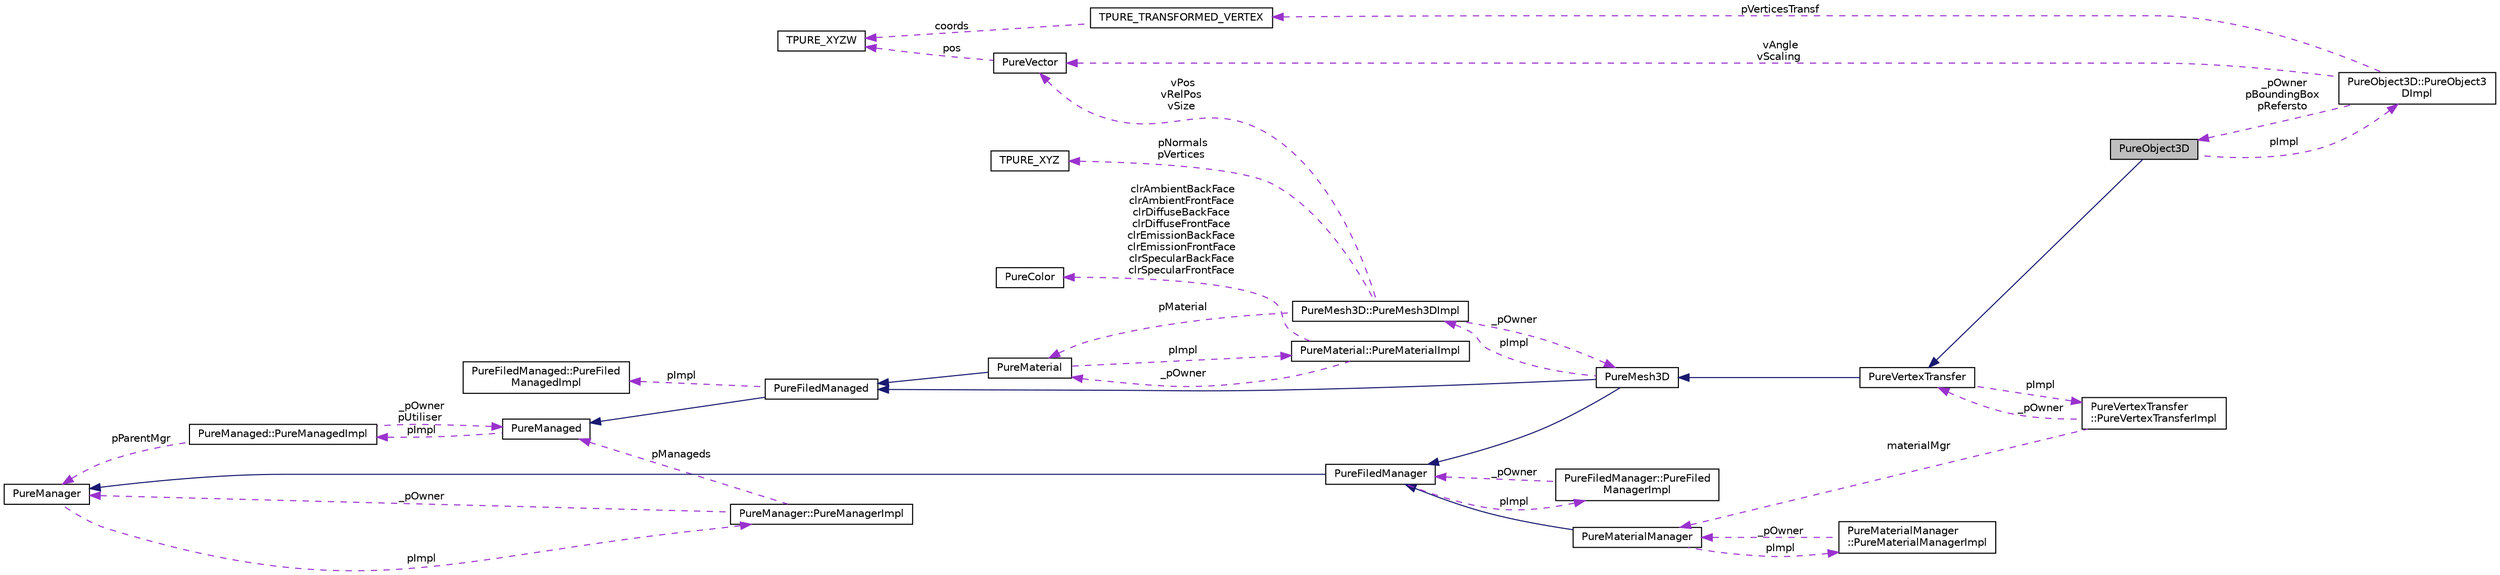 digraph "PureObject3D"
{
 // LATEX_PDF_SIZE
  edge [fontname="Helvetica",fontsize="10",labelfontname="Helvetica",labelfontsize="10"];
  node [fontname="Helvetica",fontsize="10",shape=record];
  rankdir="LR";
  Node1 [label="PureObject3D",height=0.2,width=0.4,color="black", fillcolor="grey75", style="filled", fontcolor="black",tooltip="3D object class."];
  Node2 -> Node1 [dir="back",color="midnightblue",fontsize="10",style="solid",fontname="Helvetica"];
  Node2 [label="PureVertexTransfer",height=0.2,width=0.4,color="black", fillcolor="white", style="filled",URL="$class_pure_vertex_transfer.html",tooltip="VertexTransfer class extends Mesh3D by providing ways to transfer vertices of the mesh over the verte..."];
  Node3 -> Node2 [dir="back",color="midnightblue",fontsize="10",style="solid",fontname="Helvetica"];
  Node3 [label="PureMesh3D",height=0.2,width=0.4,color="black", fillcolor="white", style="filled",URL="$class_pure_mesh3_d.html",tooltip="3D Mesh class."];
  Node4 -> Node3 [dir="back",color="midnightblue",fontsize="10",style="solid",fontname="Helvetica"];
  Node4 [label="PureFiledManaged",height=0.2,width=0.4,color="black", fillcolor="white", style="filled",URL="$class_pure_filed_managed.html",tooltip="Managed loaded from / saved to a file."];
  Node5 -> Node4 [dir="back",color="midnightblue",fontsize="10",style="solid",fontname="Helvetica"];
  Node5 [label="PureManaged",height=0.2,width=0.4,color="black", fillcolor="white", style="filled",URL="$class_pure_managed.html",tooltip="Ancestor class for managed classes."];
  Node6 -> Node5 [dir="back",color="darkorchid3",fontsize="10",style="dashed",label=" pImpl" ,fontname="Helvetica"];
  Node6 [label="PureManaged::PureManagedImpl",height=0.2,width=0.4,color="black", fillcolor="white", style="filled",URL="$class_pure_managed_1_1_pure_managed_impl.html",tooltip=" "];
  Node5 -> Node6 [dir="back",color="darkorchid3",fontsize="10",style="dashed",label=" _pOwner\npUtiliser" ,fontname="Helvetica"];
  Node7 -> Node6 [dir="back",color="darkorchid3",fontsize="10",style="dashed",label=" pParentMgr" ,fontname="Helvetica"];
  Node7 [label="PureManager",height=0.2,width=0.4,color="black", fillcolor="white", style="filled",URL="$class_pure_manager.html",tooltip="Ancestor class for manager classes."];
  Node8 -> Node7 [dir="back",color="darkorchid3",fontsize="10",style="dashed",label=" pImpl" ,fontname="Helvetica"];
  Node8 [label="PureManager::PureManagerImpl",height=0.2,width=0.4,color="black", fillcolor="white", style="filled",URL="$class_pure_manager_1_1_pure_manager_impl.html",tooltip=" "];
  Node7 -> Node8 [dir="back",color="darkorchid3",fontsize="10",style="dashed",label=" _pOwner" ,fontname="Helvetica"];
  Node5 -> Node8 [dir="back",color="darkorchid3",fontsize="10",style="dashed",label=" pManageds" ,fontname="Helvetica"];
  Node9 -> Node4 [dir="back",color="darkorchid3",fontsize="10",style="dashed",label=" pImpl" ,fontname="Helvetica"];
  Node9 [label="PureFiledManaged::PureFiled\lManagedImpl",height=0.2,width=0.4,color="black", fillcolor="white", style="filled",URL="$class_pure_filed_managed_1_1_pure_filed_managed_impl.html",tooltip="Managed loaded from / saved to a file."];
  Node10 -> Node3 [dir="back",color="midnightblue",fontsize="10",style="solid",fontname="Helvetica"];
  Node10 [label="PureFiledManager",height=0.2,width=0.4,color="black", fillcolor="white", style="filled",URL="$class_pure_filed_manager.html",tooltip="Manager loading from / saving to a file."];
  Node7 -> Node10 [dir="back",color="midnightblue",fontsize="10",style="solid",fontname="Helvetica"];
  Node11 -> Node10 [dir="back",color="darkorchid3",fontsize="10",style="dashed",label=" pImpl" ,fontname="Helvetica"];
  Node11 [label="PureFiledManager::PureFiled\lManagerImpl",height=0.2,width=0.4,color="black", fillcolor="white", style="filled",URL="$class_pure_filed_manager_1_1_pure_filed_manager_impl.html",tooltip=" "];
  Node10 -> Node11 [dir="back",color="darkorchid3",fontsize="10",style="dashed",label=" _pOwner" ,fontname="Helvetica"];
  Node12 -> Node3 [dir="back",color="darkorchid3",fontsize="10",style="dashed",label=" pImpl" ,fontname="Helvetica"];
  Node12 [label="PureMesh3D::PureMesh3DImpl",height=0.2,width=0.4,color="black", fillcolor="white", style="filled",URL="$class_pure_mesh3_d_1_1_pure_mesh3_d_impl.html",tooltip=" "];
  Node13 -> Node12 [dir="back",color="darkorchid3",fontsize="10",style="dashed",label=" pNormals\npVertices" ,fontname="Helvetica"];
  Node13 [label="TPURE_XYZ",height=0.2,width=0.4,color="black", fillcolor="white", style="filled",URL="$struct_t_p_u_r_e___x_y_z.html",tooltip="3D space coordinate."];
  Node14 -> Node12 [dir="back",color="darkorchid3",fontsize="10",style="dashed",label=" vPos\nvRelPos\nvSize" ,fontname="Helvetica"];
  Node14 [label="PureVector",height=0.2,width=0.4,color="black", fillcolor="white", style="filled",URL="$class_pure_vector.html",tooltip="Pure 3D-vector class."];
  Node15 -> Node14 [dir="back",color="darkorchid3",fontsize="10",style="dashed",label=" pos" ,fontname="Helvetica"];
  Node15 [label="TPURE_XYZW",height=0.2,width=0.4,color="black", fillcolor="white", style="filled",URL="$struct_t_p_u_r_e___x_y_z_w.html",tooltip="4D coordinate."];
  Node3 -> Node12 [dir="back",color="darkorchid3",fontsize="10",style="dashed",label=" _pOwner" ,fontname="Helvetica"];
  Node16 -> Node12 [dir="back",color="darkorchid3",fontsize="10",style="dashed",label=" pMaterial" ,fontname="Helvetica"];
  Node16 [label="PureMaterial",height=0.2,width=0.4,color="black", fillcolor="white", style="filled",URL="$class_pure_material.html",tooltip="Material class."];
  Node4 -> Node16 [dir="back",color="midnightblue",fontsize="10",style="solid",fontname="Helvetica"];
  Node17 -> Node16 [dir="back",color="darkorchid3",fontsize="10",style="dashed",label=" pImpl" ,fontname="Helvetica"];
  Node17 [label="PureMaterial::PureMaterialImpl",height=0.2,width=0.4,color="black", fillcolor="white", style="filled",URL="$class_pure_material_1_1_pure_material_impl.html",tooltip=" "];
  Node16 -> Node17 [dir="back",color="darkorchid3",fontsize="10",style="dashed",label=" _pOwner" ,fontname="Helvetica"];
  Node18 -> Node17 [dir="back",color="darkorchid3",fontsize="10",style="dashed",label=" clrAmbientBackFace\nclrAmbientFrontFace\nclrDiffuseBackFace\nclrDiffuseFrontFace\nclrEmissionBackFace\nclrEmissionFrontFace\nclrSpecularBackFace\nclrSpecularFrontFace" ,fontname="Helvetica"];
  Node18 [label="PureColor",height=0.2,width=0.4,color="black", fillcolor="white", style="filled",URL="$class_pure_color.html",tooltip="Pure color class."];
  Node19 -> Node2 [dir="back",color="darkorchid3",fontsize="10",style="dashed",label=" pImpl" ,fontname="Helvetica"];
  Node19 [label="PureVertexTransfer\l::PureVertexTransferImpl",height=0.2,width=0.4,color="black", fillcolor="white", style="filled",URL="$class_pure_vertex_transfer_1_1_pure_vertex_transfer_impl.html",tooltip=" "];
  Node20 -> Node19 [dir="back",color="darkorchid3",fontsize="10",style="dashed",label=" materialMgr" ,fontname="Helvetica"];
  Node20 [label="PureMaterialManager",height=0.2,width=0.4,color="black", fillcolor="white", style="filled",URL="$class_pure_material_manager.html",tooltip="Material manager class."];
  Node10 -> Node20 [dir="back",color="midnightblue",fontsize="10",style="solid",fontname="Helvetica"];
  Node21 -> Node20 [dir="back",color="darkorchid3",fontsize="10",style="dashed",label=" pImpl" ,fontname="Helvetica"];
  Node21 [label="PureMaterialManager\l::PureMaterialManagerImpl",height=0.2,width=0.4,color="black", fillcolor="white", style="filled",URL="$class_pure_material_manager_1_1_pure_material_manager_impl.html",tooltip=" "];
  Node20 -> Node21 [dir="back",color="darkorchid3",fontsize="10",style="dashed",label=" _pOwner" ,fontname="Helvetica"];
  Node2 -> Node19 [dir="back",color="darkorchid3",fontsize="10",style="dashed",label=" _pOwner" ,fontname="Helvetica"];
  Node22 -> Node1 [dir="back",color="darkorchid3",fontsize="10",style="dashed",label=" pImpl" ,fontname="Helvetica"];
  Node22 [label="PureObject3D::PureObject3\lDImpl",height=0.2,width=0.4,color="black", fillcolor="white", style="filled",URL="$class_pure_object3_d_1_1_pure_object3_d_impl.html",tooltip=" "];
  Node1 -> Node22 [dir="back",color="darkorchid3",fontsize="10",style="dashed",label=" _pOwner\npBoundingBox\npRefersto" ,fontname="Helvetica"];
  Node14 -> Node22 [dir="back",color="darkorchid3",fontsize="10",style="dashed",label=" vAngle\nvScaling" ,fontname="Helvetica"];
  Node23 -> Node22 [dir="back",color="darkorchid3",fontsize="10",style="dashed",label=" pVerticesTransf" ,fontname="Helvetica"];
  Node23 [label="TPURE_TRANSFORMED_VERTEX",height=0.2,width=0.4,color="black", fillcolor="white", style="filled",URL="$struct_t_p_u_r_e___t_r_a_n_s_f_o_r_m_e_d___v_e_r_t_e_x.html",tooltip="Array of transformed vertices stores the result XYZW-coordinates of vertices calculated by CPU after ..."];
  Node15 -> Node23 [dir="back",color="darkorchid3",fontsize="10",style="dashed",label=" coords" ,fontname="Helvetica"];
}
